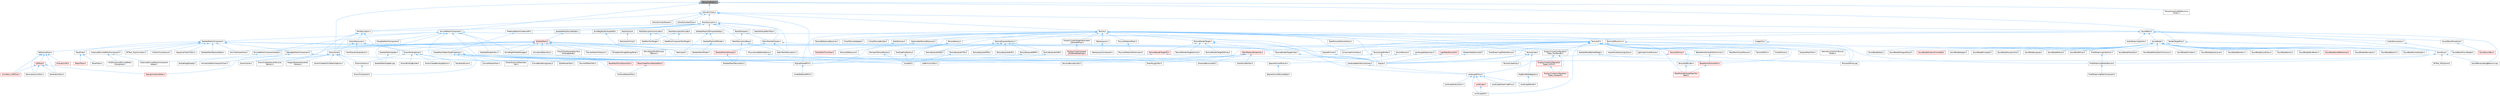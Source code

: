 digraph "RecursiveMutex.h"
{
 // INTERACTIVE_SVG=YES
 // LATEX_PDF_SIZE
  bgcolor="transparent";
  edge [fontname=Helvetica,fontsize=10,labelfontname=Helvetica,labelfontsize=10];
  node [fontname=Helvetica,fontsize=10,shape=box,height=0.2,width=0.4];
  Node1 [id="Node000001",label="RecursiveMutex.h",height=0.2,width=0.4,color="gray40", fillcolor="grey60", style="filled", fontcolor="black",tooltip=" "];
  Node1 -> Node2 [id="edge1_Node000001_Node000002",dir="back",color="steelblue1",style="solid",tooltip=" "];
  Node2 [id="Node000002",label="EditorBulkData.h",height=0.2,width=0.4,color="grey40", fillcolor="white", style="filled",URL="$d1/d85/EditorBulkData_8h.html",tooltip=" "];
  Node2 -> Node3 [id="edge2_Node000002_Node000003",dir="back",color="steelblue1",style="solid",tooltip=" "];
  Node3 [id="Node000003",label="EditorBulkDataReader.h",height=0.2,width=0.4,color="grey40", fillcolor="white", style="filled",URL="$d0/d95/EditorBulkDataReader_8h.html",tooltip=" "];
  Node2 -> Node4 [id="edge3_Node000002_Node000004",dir="back",color="steelblue1",style="solid",tooltip=" "];
  Node4 [id="Node000004",label="EditorBulkDataWriter.h",height=0.2,width=0.4,color="grey40", fillcolor="white", style="filled",URL="$de/ddd/EditorBulkDataWriter_8h.html",tooltip=" "];
  Node2 -> Node5 [id="edge4_Node000002_Node000005",dir="back",color="steelblue1",style="solid",tooltip=" "];
  Node5 [id="Node000005",label="HairDescription.h",height=0.2,width=0.4,color="grey40", fillcolor="white", style="filled",URL="$df/d27/HairDescription_8h.html",tooltip=" "];
  Node5 -> Node6 [id="edge5_Node000005_Node000006",dir="back",color="steelblue1",style="solid",tooltip=" "];
  Node6 [id="Node000006",label="GroomAsset.h",height=0.2,width=0.4,color="grey40", fillcolor="white", style="filled",URL="$d8/df1/GroomAsset_8h.html",tooltip=" "];
  Node6 -> Node7 [id="edge6_Node000006_Node000007",dir="back",color="steelblue1",style="solid",tooltip=" "];
  Node7 [id="Node000007",label="GroomCache.h",height=0.2,width=0.4,color="grey40", fillcolor="white", style="filled",URL="$d7/d6e/GroomCache_8h.html",tooltip=" "];
  Node6 -> Node8 [id="edge7_Node000006_Node000008",dir="back",color="steelblue1",style="solid",tooltip=" "];
  Node8 [id="Node000008",label="GroomComponent.h",height=0.2,width=0.4,color="grey40", fillcolor="white", style="filled",URL="$de/d2e/GroomComponent_8h.html",tooltip=" "];
  Node6 -> Node9 [id="edge8_Node000006_Node000009",dir="back",color="steelblue1",style="solid",tooltip=" "];
  Node9 [id="Node000009",label="GroomCreateFollicleMaskOptions.h",height=0.2,width=0.4,color="grey40", fillcolor="white", style="filled",URL="$d7/d8b/GroomCreateFollicleMaskOptions_8h.html",tooltip=" "];
  Node6 -> Node10 [id="edge9_Node000006_Node000010",dir="back",color="steelblue1",style="solid",tooltip=" "];
  Node10 [id="Node000010",label="GroomCreateStrandsTextures\lOptions.h",height=0.2,width=0.4,color="grey40", fillcolor="white", style="filled",URL="$da/dfc/GroomCreateStrandsTexturesOptions_8h.html",tooltip=" "];
  Node6 -> Node11 [id="edge10_Node000006_Node000011",dir="back",color="steelblue1",style="solid",tooltip=" "];
  Node11 [id="Node000011",label="GroomInstance.h",height=0.2,width=0.4,color="grey40", fillcolor="white", style="filled",URL="$dd/d47/GroomInstance_8h.html",tooltip=" "];
  Node11 -> Node8 [id="edge11_Node000011_Node000008",dir="back",color="steelblue1",style="solid",tooltip=" "];
  Node6 -> Node12 [id="edge12_Node000006_Node000012",dir="back",color="steelblue1",style="solid",tooltip=" "];
  Node12 [id="Node000012",label="NiagaraDataInterfaceHair\lStrands.h",height=0.2,width=0.4,color="grey40", fillcolor="white", style="filled",URL="$da/dd2/NiagaraDataInterfaceHairStrands_8h.html",tooltip=" "];
  Node5 -> Node13 [id="edge13_Node000005_Node000013",dir="back",color="steelblue1",style="solid",tooltip=" "];
  Node13 [id="Node000013",label="GroomBindingAsset.h",height=0.2,width=0.4,color="grey40", fillcolor="white", style="filled",URL="$de/d26/GroomBindingAsset_8h.html",tooltip=" "];
  Node13 -> Node14 [id="edge14_Node000013_Node000014",dir="back",color="steelblue1",style="solid",tooltip=" "];
  Node14 [id="Node000014",label="GroomBindingBuilder.h",height=0.2,width=0.4,color="grey40", fillcolor="white", style="filled",URL="$d2/d2f/GroomBindingBuilder_8h.html",tooltip=" "];
  Node13 -> Node8 [id="edge15_Node000013_Node000008",dir="back",color="steelblue1",style="solid",tooltip=" "];
  Node13 -> Node15 [id="edge16_Node000013_Node000015",dir="back",color="steelblue1",style="solid",tooltip=" "];
  Node15 [id="Node000015",label="GroomCreateBindingOptions.h",height=0.2,width=0.4,color="grey40", fillcolor="white", style="filled",URL="$d5/dba/GroomCreateBindingOptions_8h.html",tooltip=" "];
  Node13 -> Node11 [id="edge17_Node000013_Node000011",dir="back",color="steelblue1",style="solid",tooltip=" "];
  Node13 -> Node16 [id="edge18_Node000013_Node000016",dir="back",color="steelblue1",style="solid",tooltip=" "];
  Node16 [id="Node000016",label="HairStrandsCore.h",height=0.2,width=0.4,color="grey40", fillcolor="white", style="filled",URL="$d7/def/HairStrandsCore_8h.html",tooltip=" "];
  Node5 -> Node7 [id="edge19_Node000005_Node000007",dir="back",color="steelblue1",style="solid",tooltip=" "];
  Node5 -> Node17 [id="edge20_Node000005_Node000017",dir="back",color="steelblue1",style="solid",tooltip=" "];
  Node17 [id="Node000017",label="GroomResources.h",height=0.2,width=0.4,color="grey40", fillcolor="white", style="filled",URL="$d0/d70/GroomResources_8h.html",tooltip=" "];
  Node17 -> Node6 [id="edge21_Node000017_Node000006",dir="back",color="steelblue1",style="solid",tooltip=" "];
  Node17 -> Node13 [id="edge22_Node000017_Node000013",dir="back",color="steelblue1",style="solid",tooltip=" "];
  Node17 -> Node18 [id="edge23_Node000017_Node000018",dir="back",color="steelblue1",style="solid",tooltip=" "];
  Node18 [id="Node000018",label="HairStrandsInterpolation.h",height=0.2,width=0.4,color="grey40", fillcolor="white", style="filled",URL="$de/dab/HairStrandsInterpolation_8h.html",tooltip=" "];
  Node2 -> Node19 [id="edge24_Node000002_Node000019",dir="back",color="steelblue1",style="solid",tooltip=" "];
  Node19 [id="Node000019",label="MeshDescription.h",height=0.2,width=0.4,color="grey40", fillcolor="white", style="filled",URL="$d5/d91/MeshDescription_8h.html",tooltip=" "];
  Node19 -> Node5 [id="edge25_Node000019_Node000005",dir="back",color="steelblue1",style="solid",tooltip=" "];
  Node19 -> Node20 [id="edge26_Node000019_Node000020",dir="back",color="steelblue1",style="solid",tooltip=" "];
  Node20 [id="Node000020",label="MeshAttributePaintTool.h",height=0.2,width=0.4,color="grey40", fillcolor="white", style="filled",URL="$d3/d29/MeshAttributePaintTool_8h.html",tooltip=" "];
  Node19 -> Node21 [id="edge27_Node000019_Node000021",dir="back",color="steelblue1",style="solid",tooltip=" "];
  Node21 [id="Node000021",label="MeshAttributes.h",height=0.2,width=0.4,color="grey40", fillcolor="white", style="filled",URL="$d8/d64/MeshAttributes_8h.html",tooltip=" "];
  Node21 -> Node22 [id="edge28_Node000021_Node000022",dir="back",color="steelblue1",style="solid",tooltip=" "];
  Node22 [id="Node000022",label="MeshDescriptionBase.h",height=0.2,width=0.4,color="grey40", fillcolor="white", style="filled",URL="$d3/d3c/MeshDescriptionBase_8h.html",tooltip=" "];
  Node22 -> Node23 [id="edge29_Node000022_Node000023",dir="back",color="steelblue1",style="solid",tooltip=" "];
  Node23 [id="Node000023",label="SkeletalMeshDescription.h",height=0.2,width=0.4,color="grey40", fillcolor="white", style="filled",URL="$d3/d6a/SkeletalMeshDescription_8h.html",tooltip=" "];
  Node22 -> Node24 [id="edge30_Node000022_Node000024",dir="back",color="steelblue1",style="solid",tooltip=" "];
  Node24 [id="Node000024",label="StaticMeshDescription.h",height=0.2,width=0.4,color="grey40", fillcolor="white", style="filled",URL="$d5/d71/StaticMeshDescription_8h.html",tooltip=" "];
  Node21 -> Node25 [id="edge31_Node000021_Node000025",dir="back",color="steelblue1",style="solid",tooltip=" "];
  Node25 [id="Node000025",label="StaticMeshAttributes.h",height=0.2,width=0.4,color="grey40", fillcolor="white", style="filled",URL="$dd/db4/StaticMeshAttributes_8h.html",tooltip=" "];
  Node25 -> Node26 [id="edge32_Node000025_Node000026",dir="back",color="steelblue1",style="solid",tooltip=" "];
  Node26 [id="Node000026",label="LandscapeNaniteComponent.h",height=0.2,width=0.4,color="grey40", fillcolor="white", style="filled",URL="$d0/de5/LandscapeNaniteComponent_8h.html",tooltip=" "];
  Node26 -> Node27 [id="edge33_Node000026_Node000027",dir="back",color="steelblue1",style="solid",tooltip=" "];
  Node27 [id="Node000027",label="LandscapeProxy.h",height=0.2,width=0.4,color="grey40", fillcolor="white", style="filled",URL="$db/dae/LandscapeProxy_8h.html",tooltip=" "];
  Node27 -> Node28 [id="edge34_Node000027_Node000028",dir="back",color="steelblue1",style="solid",tooltip=" "];
  Node28 [id="Node000028",label="Landscape.h",height=0.2,width=0.4,color="red", fillcolor="#FFF0F0", style="filled",URL="$d5/dd6/Landscape_8h.html",tooltip=" "];
  Node28 -> Node29 [id="edge35_Node000028_Node000029",dir="back",color="steelblue1",style="solid",tooltip=" "];
  Node29 [id="Node000029",label="LandscapeEdit.h",height=0.2,width=0.4,color="grey40", fillcolor="white", style="filled",URL="$df/d61/LandscapeEdit_8h.html",tooltip=" "];
  Node27 -> Node29 [id="edge36_Node000027_Node000029",dir="back",color="steelblue1",style="solid",tooltip=" "];
  Node27 -> Node34 [id="edge37_Node000027_Node000034",dir="back",color="steelblue1",style="solid",tooltip=" "];
  Node34 [id="Node000034",label="LandscapeRender.h",height=0.2,width=0.4,color="grey40", fillcolor="white", style="filled",URL="$df/d67/LandscapeRender_8h.html",tooltip=" "];
  Node27 -> Node35 [id="edge38_Node000027_Node000035",dir="back",color="steelblue1",style="solid",tooltip=" "];
  Node35 [id="Node000035",label="LandscapeStreamingProxy.h",height=0.2,width=0.4,color="grey40", fillcolor="white", style="filled",URL="$de/d5a/LandscapeStreamingProxy_8h.html",tooltip=" "];
  Node27 -> Node36 [id="edge39_Node000027_Node000036",dir="back",color="steelblue1",style="solid",tooltip=" "];
  Node36 [id="Node000036",label="LandscapeSubsystem.h",height=0.2,width=0.4,color="grey40", fillcolor="white", style="filled",URL="$d7/ddd/LandscapeSubsystem_8h.html",tooltip=" "];
  Node25 -> Node37 [id="edge40_Node000025_Node000037",dir="back",color="steelblue1",style="solid",tooltip=" "];
  Node37 [id="Node000037",label="SkeletalMeshAttributes.h",height=0.2,width=0.4,color="red", fillcolor="#FFF0F0", style="filled",URL="$df/d3f/SkeletalMeshAttributes_8h.html",tooltip=" "];
  Node37 -> Node23 [id="edge41_Node000037_Node000023",dir="back",color="steelblue1",style="solid",tooltip=" "];
  Node25 -> Node24 [id="edge42_Node000025_Node000024",dir="back",color="steelblue1",style="solid",tooltip=" "];
  Node19 -> Node40 [id="edge43_Node000019_Node000040",dir="back",color="steelblue1",style="solid",tooltip=" "];
  Node40 [id="Node000040",label="MeshAutoUV.h",height=0.2,width=0.4,color="grey40", fillcolor="white", style="filled",URL="$d4/db4/MeshAutoUV_8h.html",tooltip=" "];
  Node40 -> Node41 [id="edge44_Node000040_Node000041",dir="back",color="steelblue1",style="solid",tooltip=" "];
  Node41 [id="Node000041",label="MeshAutoUVImpl.h",height=0.2,width=0.4,color="grey40", fillcolor="white", style="filled",URL="$d2/ddc/MeshAutoUVImpl_8h.html",tooltip=" "];
  Node19 -> Node22 [id="edge45_Node000019_Node000022",dir="back",color="steelblue1",style="solid",tooltip=" "];
  Node19 -> Node42 [id="edge46_Node000019_Node000042",dir="back",color="steelblue1",style="solid",tooltip=" "];
  Node42 [id="Node000042",label="MeshDescriptionCommitter.h",height=0.2,width=0.4,color="grey40", fillcolor="white", style="filled",URL="$d0/dae/MeshDescriptionCommitter_8h.html",tooltip=" "];
  Node42 -> Node43 [id="edge47_Node000042_Node000043",dir="back",color="steelblue1",style="solid",tooltip=" "];
  Node43 [id="Node000043",label="DataflowComponentToolTarget.h",height=0.2,width=0.4,color="grey40", fillcolor="white", style="filled",URL="$d4/de8/DataflowComponentToolTarget_8h.html",tooltip=" "];
  Node42 -> Node44 [id="edge48_Node000042_Node000044",dir="back",color="steelblue1",style="solid",tooltip=" "];
  Node44 [id="Node000044",label="DataflowToolTarget.h",height=0.2,width=0.4,color="grey40", fillcolor="white", style="filled",URL="$d3/dd6/DataflowToolTarget_8h.html",tooltip=" "];
  Node19 -> Node45 [id="edge49_Node000019_Node000045",dir="back",color="steelblue1",style="solid",tooltip=" "];
  Node45 [id="Node000045",label="MeshDescriptionProvider.h",height=0.2,width=0.4,color="grey40", fillcolor="white", style="filled",URL="$da/db2/MeshDescriptionProvider_8h.html",tooltip=" "];
  Node45 -> Node43 [id="edge50_Node000045_Node000043",dir="back",color="steelblue1",style="solid",tooltip=" "];
  Node45 -> Node44 [id="edge51_Node000045_Node000044",dir="back",color="steelblue1",style="solid",tooltip=" "];
  Node19 -> Node46 [id="edge52_Node000019_Node000046",dir="back",color="steelblue1",style="solid",tooltip=" "];
  Node46 [id="Node000046",label="ModelingObjectsCreationAPI.h",height=0.2,width=0.4,color="grey40", fillcolor="white", style="filled",URL="$df/d4c/ModelingObjectsCreationAPI_8h.html",tooltip=" "];
  Node46 -> Node47 [id="edge53_Node000046_Node000047",dir="back",color="steelblue1",style="solid",tooltip=" "];
  Node47 [id="Node000047",label="CreateMeshObjectTypeProperties.h",height=0.2,width=0.4,color="grey40", fillcolor="white", style="filled",URL="$d9/d04/CreateMeshObjectTypeProperties_8h.html",tooltip=" "];
  Node47 -> Node48 [id="edge54_Node000047_Node000048",dir="back",color="steelblue1",style="solid",tooltip=" "];
  Node48 [id="Node000048",label="AddPrimitiveTool.h",height=0.2,width=0.4,color="grey40", fillcolor="white", style="filled",URL="$d5/dbf/AddPrimitiveTool_8h.html",tooltip=" "];
  Node47 -> Node49 [id="edge55_Node000047_Node000049",dir="back",color="steelblue1",style="solid",tooltip=" "];
  Node49 [id="Node000049",label="BaseCreateFromSelectedTool.h",height=0.2,width=0.4,color="red", fillcolor="#FFF0F0", style="filled",URL="$de/dc7/BaseCreateFromSelectedTool_8h.html",tooltip=" "];
  Node49 -> Node55 [id="edge56_Node000049_Node000055",dir="back",color="steelblue1",style="solid",tooltip=" "];
  Node55 [id="Node000055",label="CombineMeshesTool.h",height=0.2,width=0.4,color="grey40", fillcolor="white", style="filled",URL="$dd/da3/CombineMeshesTool_8h.html",tooltip=" "];
  Node47 -> Node58 [id="edge57_Node000047_Node000058",dir="back",color="steelblue1",style="solid",tooltip=" "];
  Node58 [id="Node000058",label="BaseMeshFromSplinesTool.h",height=0.2,width=0.4,color="red", fillcolor="#FFF0F0", style="filled",URL="$da/d31/BaseMeshFromSplinesTool_8h.html",tooltip=" "];
  Node47 -> Node55 [id="edge58_Node000047_Node000055",dir="back",color="steelblue1",style="solid",tooltip=" "];
  Node47 -> Node61 [id="edge59_Node000047_Node000061",dir="back",color="steelblue1",style="solid",tooltip=" "];
  Node61 [id="Node000061",label="ConvertMeshesTool.h",height=0.2,width=0.4,color="grey40", fillcolor="white", style="filled",URL="$dc/d47/ConvertMeshesTool_8h.html",tooltip=" "];
  Node47 -> Node62 [id="edge60_Node000047_Node000062",dir="back",color="steelblue1",style="solid",tooltip=" "];
  Node62 [id="Node000062",label="DrawAndRevolveTool.h",height=0.2,width=0.4,color="grey40", fillcolor="white", style="filled",URL="$d8/d06/DrawAndRevolveTool_8h.html",tooltip=" "];
  Node47 -> Node63 [id="edge61_Node000047_Node000063",dir="back",color="steelblue1",style="solid",tooltip=" "];
  Node63 [id="Node000063",label="DrawPolyPathTool.h",height=0.2,width=0.4,color="grey40", fillcolor="white", style="filled",URL="$dc/d3e/DrawPolyPathTool_8h.html",tooltip=" "];
  Node47 -> Node64 [id="edge62_Node000047_Node000064",dir="back",color="steelblue1",style="solid",tooltip=" "];
  Node64 [id="Node000064",label="DrawPolygonTool.h",height=0.2,width=0.4,color="grey40", fillcolor="white", style="filled",URL="$d0/d15/DrawPolygonTool_8h.html",tooltip=" "];
  Node47 -> Node65 [id="edge63_Node000047_Node000065",dir="back",color="steelblue1",style="solid",tooltip=" "];
  Node65 [id="Node000065",label="ExtractCollisionGeometry\lTool.h",height=0.2,width=0.4,color="grey40", fillcolor="white", style="filled",URL="$d6/dbd/ExtractCollisionGeometryTool_8h.html",tooltip=" "];
  Node47 -> Node66 [id="edge64_Node000047_Node000066",dir="back",color="steelblue1",style="solid",tooltip=" "];
  Node66 [id="Node000066",label="RevolveBoundaryTool.h",height=0.2,width=0.4,color="grey40", fillcolor="white", style="filled",URL="$da/dce/RevolveBoundaryTool_8h.html",tooltip=" "];
  Node47 -> Node67 [id="edge65_Node000047_Node000067",dir="back",color="steelblue1",style="solid",tooltip=" "];
  Node67 [id="Node000067",label="SplitMeshesTool.h",height=0.2,width=0.4,color="grey40", fillcolor="white", style="filled",URL="$dc/d7f/SplitMeshesTool_8h.html",tooltip=" "];
  Node47 -> Node68 [id="edge66_Node000047_Node000068",dir="back",color="steelblue1",style="solid",tooltip=" "];
  Node68 [id="Node000068",label="VolumeToMeshTool.h",height=0.2,width=0.4,color="grey40", fillcolor="white", style="filled",URL="$de/d64/VolumeToMeshTool_8h.html",tooltip=" "];
  Node19 -> Node69 [id="edge67_Node000019_Node000069",dir="back",color="steelblue1",style="solid",tooltip=" "];
  Node69 [id="Node000069",label="SkeletalMeshLODImporterData.h",height=0.2,width=0.4,color="grey40", fillcolor="white", style="filled",URL="$de/dc6/SkeletalMeshLODImporterData_8h.html",tooltip=" "];
  Node69 -> Node70 [id="edge68_Node000069_Node000070",dir="back",color="steelblue1",style="solid",tooltip=" "];
  Node70 [id="Node000070",label="SkelImport.h",height=0.2,width=0.4,color="grey40", fillcolor="white", style="filled",URL="$d2/d8b/SkelImport_8h.html",tooltip=" "];
  Node69 -> Node71 [id="edge69_Node000069_Node000071",dir="back",color="steelblue1",style="solid",tooltip=" "];
  Node71 [id="Node000071",label="SkeletalMeshLODModel.h",height=0.2,width=0.4,color="grey40", fillcolor="white", style="filled",URL="$d2/d34/SkeletalMeshLODModel_8h.html",tooltip=" "];
  Node71 -> Node72 [id="edge70_Node000071_Node000072",dir="back",color="steelblue1",style="solid",tooltip=" "];
  Node72 [id="Node000072",label="SkeletalMeshModel.h",height=0.2,width=0.4,color="grey40", fillcolor="white", style="filled",URL="$d1/d2c/SkeletalMeshModel_8h.html",tooltip=" "];
  Node19 -> Node73 [id="edge71_Node000019_Node000073",dir="back",color="steelblue1",style="solid",tooltip=" "];
  Node73 [id="Node000073",label="SkeletalMeshSourceModel.h",height=0.2,width=0.4,color="grey40", fillcolor="white", style="filled",URL="$d0/dc6/SkeletalMeshSourceModel_8h.html",tooltip=" "];
  Node73 -> Node74 [id="edge72_Node000073_Node000074",dir="back",color="steelblue1",style="solid",tooltip=" "];
  Node74 [id="Node000074",label="SkeletalMesh.h",height=0.2,width=0.4,color="red", fillcolor="#FFF0F0", style="filled",URL="$d6/de7/SkeletalMesh_8h.html",tooltip=" "];
  Node74 -> Node75 [id="edge73_Node000074_Node000075",dir="back",color="steelblue1",style="solid",tooltip=" "];
  Node75 [id="Node000075",label="AnimationEditorUtils.h",height=0.2,width=0.4,color="grey40", fillcolor="white", style="filled",URL="$df/d23/AnimationEditorUtils_8h.html",tooltip=" "];
  Node74 -> Node76 [id="edge74_Node000074_Node000076",dir="back",color="steelblue1",style="solid",tooltip=" "];
  Node76 [id="Node000076",label="ChaosFleshGenerateSurface\lBindingsNode.h",height=0.2,width=0.4,color="grey40", fillcolor="white", style="filled",URL="$db/dca/ChaosFleshGenerateSurfaceBindingsNode_8h.html",tooltip=" "];
  Node74 -> Node77 [id="edge75_Node000074_Node000077",dir="back",color="steelblue1",style="solid",tooltip=" "];
  Node77 [id="Node000077",label="DebugSkelMeshComponent.h",height=0.2,width=0.4,color="grey40", fillcolor="white", style="filled",URL="$d5/d33/DebugSkelMeshComponent_8h.html",tooltip=" "];
  Node77 -> Node78 [id="edge76_Node000077_Node000078",dir="back",color="steelblue1",style="solid",tooltip=" "];
  Node78 [id="Node000078",label="AnimationEditorViewportClient.h",height=0.2,width=0.4,color="grey40", fillcolor="white", style="filled",URL="$d1/d45/AnimationEditorViewportClient_8h.html",tooltip=" "];
  Node77 -> Node79 [id="edge77_Node000077_Node000079",dir="back",color="steelblue1",style="solid",tooltip=" "];
  Node79 [id="Node000079",label="SocketDragDropOp.h",height=0.2,width=0.4,color="grey40", fillcolor="white", style="filled",URL="$d2/d53/SocketDragDropOp_8h.html",tooltip=" "];
  Node77 -> Node80 [id="edge78_Node000077_Node000080",dir="back",color="steelblue1",style="solid",tooltip=" "];
  Node80 [id="Node000080",label="UnrealEd.h",height=0.2,width=0.4,color="grey40", fillcolor="white", style="filled",URL="$d2/d5f/UnrealEd_8h.html",tooltip=" "];
  Node74 -> Node81 [id="edge79_Node000074_Node000081",dir="back",color="steelblue1",style="solid",tooltip=" "];
  Node81 [id="Node000081",label="EngineMinimal.h",height=0.2,width=0.4,color="grey40", fillcolor="white", style="filled",URL="$d0/d2c/EngineMinimal_8h.html",tooltip=" "];
  Node81 -> Node82 [id="edge80_Node000081_Node000082",dir="back",color="steelblue1",style="solid",tooltip=" "];
  Node82 [id="Node000082",label="Engine.h",height=0.2,width=0.4,color="grey40", fillcolor="white", style="filled",URL="$d1/d34/Public_2Engine_8h.html",tooltip=" "];
  Node74 -> Node83 [id="edge81_Node000074_Node000083",dir="back",color="steelblue1",style="solid",tooltip=" "];
  Node83 [id="Node000083",label="EngineSharedPCH.h",height=0.2,width=0.4,color="grey40", fillcolor="white", style="filled",URL="$dc/dbb/EngineSharedPCH_8h.html",tooltip=" "];
  Node83 -> Node84 [id="edge82_Node000083_Node000084",dir="back",color="steelblue1",style="solid",tooltip=" "];
  Node84 [id="Node000084",label="UnrealEdSharedPCH.h",height=0.2,width=0.4,color="grey40", fillcolor="white", style="filled",URL="$d1/de6/UnrealEdSharedPCH_8h.html",tooltip=" "];
  Node74 -> Node6 [id="edge83_Node000074_Node000006",dir="back",color="steelblue1",style="solid",tooltip=" "];
  Node74 -> Node13 [id="edge84_Node000074_Node000013",dir="back",color="steelblue1",style="solid",tooltip=" "];
  Node74 -> Node85 [id="edge85_Node000074_Node000085",dir="back",color="steelblue1",style="solid",tooltip=" "];
  Node85 [id="Node000085",label="PreviewMeshCollection.h",height=0.2,width=0.4,color="grey40", fillcolor="white", style="filled",URL="$dc/d45/PreviewMeshCollection_8h.html",tooltip=" "];
  Node74 -> Node86 [id="edge86_Node000074_Node000086",dir="back",color="steelblue1",style="solid",tooltip=" "];
  Node86 [id="Node000086",label="RigLogicInstanceData.h",height=0.2,width=0.4,color="red", fillcolor="#FFF0F0", style="filled",URL="$d5/d38/RigLogicInstanceData_8h.html",tooltip=" "];
  Node74 -> Node90 [id="edge87_Node000074_Node000090",dir="back",color="steelblue1",style="solid",tooltip=" "];
  Node90 [id="Node000090",label="SAnimAttributeView.h",height=0.2,width=0.4,color="grey40", fillcolor="white", style="filled",URL="$df/d42/SAnimAttributeView_8h.html",tooltip=" "];
  Node74 -> Node91 [id="edge88_Node000074_Node000091",dir="back",color="steelblue1",style="solid",tooltip=" "];
  Node91 [id="Node000091",label="SCreateClothingSettingsPanel.h",height=0.2,width=0.4,color="grey40", fillcolor="white", style="filled",URL="$d1/d49/SCreateClothingSettingsPanel_8h.html",tooltip=" "];
  Node74 -> Node92 [id="edge89_Node000074_Node000092",dir="back",color="steelblue1",style="solid",tooltip=" "];
  Node92 [id="Node000092",label="SSkinWeightProfileImport\lOptions.h",height=0.2,width=0.4,color="grey40", fillcolor="white", style="filled",URL="$d9/d21/SSkinWeightProfileImportOptions_8h.html",tooltip=" "];
  Node74 -> Node70 [id="edge90_Node000074_Node000070",dir="back",color="steelblue1",style="solid",tooltip=" "];
  Node74 -> Node93 [id="edge91_Node000074_Node000093",dir="back",color="steelblue1",style="solid",tooltip=" "];
  Node93 [id="Node000093",label="SkeletalMeshBackedTarget.h",height=0.2,width=0.4,color="grey40", fillcolor="white", style="filled",URL="$d7/da8/SkeletalMeshBackedTarget_8h.html",tooltip=" "];
  Node93 -> Node94 [id="edge92_Node000093_Node000094",dir="back",color="steelblue1",style="solid",tooltip=" "];
  Node94 [id="Node000094",label="BakeMeshAttributeTool.h",height=0.2,width=0.4,color="red", fillcolor="#FFF0F0", style="filled",URL="$d0/d82/BakeMeshAttributeTool_8h.html",tooltip=" "];
  Node94 -> Node95 [id="edge93_Node000094_Node000095",dir="back",color="steelblue1",style="solid",tooltip=" "];
  Node95 [id="Node000095",label="BakeMeshAttributeMapsTool\lBase.h",height=0.2,width=0.4,color="red", fillcolor="#FFF0F0", style="filled",URL="$dc/d68/BakeMeshAttributeMapsToolBase_8h.html",tooltip=" "];
  Node74 -> Node99 [id="edge94_Node000074_Node000099",dir="back",color="steelblue1",style="solid",tooltip=" "];
  Node99 [id="Node000099",label="SkeletalMeshUpdate.h",height=0.2,width=0.4,color="grey40", fillcolor="white", style="filled",URL="$df/d79/SkeletalMeshUpdate_8h.html",tooltip=" "];
  Node99 -> Node100 [id="edge95_Node000099_Node000100",dir="back",color="steelblue1",style="solid",tooltip=" "];
  Node100 [id="Node000100",label="SkeletalMeshUpdate.cpp",height=0.2,width=0.4,color="grey40", fillcolor="white", style="filled",URL="$db/d45/SkeletalMeshUpdate_8cpp.html",tooltip=" "];
  Node74 -> Node101 [id="edge96_Node000074_Node000101",dir="back",color="steelblue1",style="solid",tooltip=" "];
  Node101 [id="Node000101",label="SkeletalRenderPublic.h",height=0.2,width=0.4,color="grey40", fillcolor="white", style="filled",URL="$d5/d40/SkeletalRenderPublic_8h.html",tooltip=" "];
  Node74 -> Node102 [id="edge97_Node000074_Node000102",dir="back",color="steelblue1",style="solid",tooltip=" "];
  Node102 [id="Node000102",label="SkinWeightProfileManager.h",height=0.2,width=0.4,color="grey40", fillcolor="white", style="filled",URL="$d4/d83/SkinWeightProfileManager_8h.html",tooltip=" "];
  Node74 -> Node104 [id="edge98_Node000074_Node000104",dir="back",color="steelblue1",style="solid",tooltip=" "];
  Node104 [id="Node000104",label="SkinnedMeshComponentHelper.h",height=0.2,width=0.4,color="grey40", fillcolor="white", style="filled",URL="$db/d81/SkinnedMeshComponentHelper_8h.html",tooltip=" "];
  Node104 -> Node105 [id="edge99_Node000104_Node000105",dir="back",color="steelblue1",style="solid",tooltip=" "];
  Node105 [id="Node000105",label="InstancedSkinnedMeshComponent\lHelper.h",height=0.2,width=0.4,color="grey40", fillcolor="white", style="filled",URL="$d1/d86/InstancedSkinnedMeshComponentHelper_8h.html",tooltip=" "];
  Node19 -> Node106 [id="edge100_Node000019_Node000106",dir="back",color="steelblue1",style="solid",tooltip=" "];
  Node106 [id="Node000106",label="SkinWeightsAttributesRef.h",height=0.2,width=0.4,color="grey40", fillcolor="white", style="filled",URL="$d8/dc2/SkinWeightsAttributesRef_8h.html",tooltip=" "];
  Node106 -> Node37 [id="edge101_Node000106_Node000037",dir="back",color="steelblue1",style="solid",tooltip=" "];
  Node19 -> Node25 [id="edge102_Node000019_Node000025",dir="back",color="steelblue1",style="solid",tooltip=" "];
  Node19 -> Node24 [id="edge103_Node000019_Node000024",dir="back",color="steelblue1",style="solid",tooltip=" "];
  Node2 -> Node107 [id="edge104_Node000002_Node000107",dir="back",color="steelblue1",style="solid",tooltip=" "];
  Node107 [id="Node000107",label="SoundWave.h",height=0.2,width=0.4,color="grey40", fillcolor="white", style="filled",URL="$d3/d6d/SoundWave_8h.html",tooltip=" "];
  Node107 -> Node108 [id="edge105_Node000107_Node000108",dir="back",color="steelblue1",style="solid",tooltip=" "];
  Node108 [id="Node000108",label="AudioDecompress.h",height=0.2,width=0.4,color="grey40", fillcolor="white", style="filled",URL="$d9/dfd/AudioDecompress_8h.html",tooltip=" "];
  Node108 -> Node109 [id="edge106_Node000108_Node000109",dir="back",color="steelblue1",style="solid",tooltip=" "];
  Node109 [id="Node000109",label="SoundWaveProxyReader.h",height=0.2,width=0.4,color="grey40", fillcolor="white", style="filled",URL="$d1/d23/SoundWaveProxyReader_8h.html",tooltip=" "];
  Node107 -> Node110 [id="edge107_Node000107_Node000110",dir="back",color="steelblue1",style="solid",tooltip=" "];
  Node110 [id="Node000110",label="AudioStreamingCache.h",height=0.2,width=0.4,color="grey40", fillcolor="white", style="filled",URL="$d2/dc1/AudioStreamingCache_8h.html",tooltip=" "];
  Node107 -> Node81 [id="edge108_Node000107_Node000081",dir="back",color="steelblue1",style="solid",tooltip=" "];
  Node107 -> Node83 [id="edge109_Node000107_Node000083",dir="back",color="steelblue1",style="solid",tooltip=" "];
  Node107 -> Node111 [id="edge110_Node000107_Node000111",dir="back",color="steelblue1",style="solid",tooltip=" "];
  Node111 [id="Node000111",label="SoundCue.h",height=0.2,width=0.4,color="grey40", fillcolor="white", style="filled",URL="$d8/d0b/SoundCue_8h.html",tooltip=" "];
  Node111 -> Node112 [id="edge111_Node000111_Node000112",dir="back",color="steelblue1",style="solid",tooltip=" "];
  Node112 [id="Node000112",label="BTTask_PlaySound.h",height=0.2,width=0.4,color="grey40", fillcolor="white", style="filled",URL="$d8/d54/BTTask__PlaySound_8h.html",tooltip=" "];
  Node111 -> Node82 [id="edge112_Node000111_Node000082",dir="back",color="steelblue1",style="solid",tooltip=" "];
  Node111 -> Node113 [id="edge113_Node000111_Node000113",dir="back",color="steelblue1",style="solid",tooltip=" "];
  Node113 [id="Node000113",label="SoundWaveLoadingBehavior.cpp",height=0.2,width=0.4,color="grey40", fillcolor="white", style="filled",URL="$d7/d95/SoundWaveLoadingBehavior_8cpp.html",tooltip=" "];
  Node107 -> Node114 [id="edge114_Node000107_Node000114",dir="back",color="steelblue1",style="solid",tooltip=" "];
  Node114 [id="Node000114",label="SoundNode.h",height=0.2,width=0.4,color="grey40", fillcolor="white", style="filled",URL="$da/d8b/SoundNode_8h.html",tooltip=" "];
  Node114 -> Node111 [id="edge115_Node000114_Node000111",dir="back",color="steelblue1",style="solid",tooltip=" "];
  Node114 -> Node115 [id="edge116_Node000114_Node000115",dir="back",color="steelblue1",style="solid",tooltip=" "];
  Node115 [id="Node000115",label="SoundNodeAssetReferencer.h",height=0.2,width=0.4,color="red", fillcolor="#FFF0F0", style="filled",URL="$d8/d71/SoundNodeAssetReferencer_8h.html",tooltip=" "];
  Node114 -> Node117 [id="edge117_Node000114_Node000117",dir="back",color="steelblue1",style="solid",tooltip=" "];
  Node117 [id="Node000117",label="SoundNodeAttenuation.h",height=0.2,width=0.4,color="grey40", fillcolor="white", style="filled",URL="$d0/d9d/SoundNodeAttenuation_8h.html",tooltip=" "];
  Node114 -> Node118 [id="edge118_Node000114_Node000118",dir="back",color="steelblue1",style="solid",tooltip=" "];
  Node118 [id="Node000118",label="SoundNodeBranch.h",height=0.2,width=0.4,color="grey40", fillcolor="white", style="filled",URL="$da/d79/SoundNodeBranch_8h.html",tooltip=" "];
  Node114 -> Node119 [id="edge119_Node000114_Node000119",dir="back",color="steelblue1",style="solid",tooltip=" "];
  Node119 [id="Node000119",label="SoundNodeConcatenator.h",height=0.2,width=0.4,color="grey40", fillcolor="white", style="filled",URL="$da/d65/SoundNodeConcatenator_8h.html",tooltip=" "];
  Node114 -> Node120 [id="edge120_Node000114_Node000120",dir="back",color="steelblue1",style="solid",tooltip=" "];
  Node120 [id="Node000120",label="SoundNodeDelay.h",height=0.2,width=0.4,color="grey40", fillcolor="white", style="filled",URL="$d2/d23/SoundNodeDelay_8h.html",tooltip=" "];
  Node114 -> Node121 [id="edge121_Node000114_Node000121",dir="back",color="steelblue1",style="solid",tooltip=" "];
  Node121 [id="Node000121",label="SoundNodeDialoguePlayer.h",height=0.2,width=0.4,color="grey40", fillcolor="white", style="filled",URL="$d5/dd3/SoundNodeDialoguePlayer_8h.html",tooltip=" "];
  Node114 -> Node122 [id="edge122_Node000114_Node000122",dir="back",color="steelblue1",style="solid",tooltip=" "];
  Node122 [id="Node000122",label="SoundNodeDistanceCrossFade.h",height=0.2,width=0.4,color="red", fillcolor="#FFF0F0", style="filled",URL="$df/da7/SoundNodeDistanceCrossFade_8h.html",tooltip=" "];
  Node114 -> Node124 [id="edge123_Node000114_Node000124",dir="back",color="steelblue1",style="solid",tooltip=" "];
  Node124 [id="Node000124",label="SoundNodeDoppler.h",height=0.2,width=0.4,color="grey40", fillcolor="white", style="filled",URL="$d1/d51/SoundNodeDoppler_8h.html",tooltip=" "];
  Node114 -> Node125 [id="edge124_Node000114_Node000125",dir="back",color="steelblue1",style="solid",tooltip=" "];
  Node125 [id="Node000125",label="SoundNodeEnveloper.h",height=0.2,width=0.4,color="grey40", fillcolor="white", style="filled",URL="$d8/db7/SoundNodeEnveloper_8h.html",tooltip=" "];
  Node114 -> Node126 [id="edge125_Node000114_Node000126",dir="back",color="steelblue1",style="solid",tooltip=" "];
  Node126 [id="Node000126",label="SoundNodeGroupControl.h",height=0.2,width=0.4,color="grey40", fillcolor="white", style="filled",URL="$d6/db7/SoundNodeGroupControl_8h.html",tooltip=" "];
  Node114 -> Node127 [id="edge126_Node000114_Node000127",dir="back",color="steelblue1",style="solid",tooltip=" "];
  Node127 [id="Node000127",label="SoundNodeLooping.h",height=0.2,width=0.4,color="grey40", fillcolor="white", style="filled",URL="$d5/dcc/SoundNodeLooping_8h.html",tooltip=" "];
  Node114 -> Node128 [id="edge127_Node000114_Node000128",dir="back",color="steelblue1",style="solid",tooltip=" "];
  Node128 [id="Node000128",label="SoundNodeMature.h",height=0.2,width=0.4,color="grey40", fillcolor="white", style="filled",URL="$d0/d81/SoundNodeMature_8h.html",tooltip=" "];
  Node114 -> Node129 [id="edge128_Node000114_Node000129",dir="back",color="steelblue1",style="solid",tooltip=" "];
  Node129 [id="Node000129",label="SoundNodeMixer.h",height=0.2,width=0.4,color="grey40", fillcolor="white", style="filled",URL="$d5/d94/SoundNodeMixer_8h.html",tooltip=" "];
  Node114 -> Node130 [id="edge129_Node000114_Node000130",dir="back",color="steelblue1",style="solid",tooltip=" "];
  Node130 [id="Node000130",label="SoundNodeModulator.h",height=0.2,width=0.4,color="grey40", fillcolor="white", style="filled",URL="$d6/dab/SoundNodeModulator_8h.html",tooltip=" "];
  Node114 -> Node131 [id="edge130_Node000114_Node000131",dir="back",color="steelblue1",style="solid",tooltip=" "];
  Node131 [id="Node000131",label="SoundNodeModulatorContinuous.h",height=0.2,width=0.4,color="grey40", fillcolor="white", style="filled",URL="$d4/ddb/SoundNodeModulatorContinuous_8h.html",tooltip=" "];
  Node114 -> Node132 [id="edge131_Node000114_Node000132",dir="back",color="steelblue1",style="solid",tooltip=" "];
  Node132 [id="Node000132",label="SoundNodeOscillator.h",height=0.2,width=0.4,color="grey40", fillcolor="white", style="filled",URL="$d4/d80/SoundNodeOscillator_8h.html",tooltip=" "];
  Node114 -> Node133 [id="edge132_Node000114_Node000133",dir="back",color="steelblue1",style="solid",tooltip=" "];
  Node133 [id="Node000133",label="SoundNodeQualityLevel.h",height=0.2,width=0.4,color="grey40", fillcolor="white", style="filled",URL="$db/d51/SoundNodeQualityLevel_8h.html",tooltip=" "];
  Node114 -> Node134 [id="edge133_Node000114_Node000134",dir="back",color="steelblue1",style="solid",tooltip=" "];
  Node134 [id="Node000134",label="SoundNodeRandom.h",height=0.2,width=0.4,color="grey40", fillcolor="white", style="filled",URL="$da/d39/SoundNodeRandom_8h.html",tooltip=" "];
  Node114 -> Node135 [id="edge134_Node000114_Node000135",dir="back",color="steelblue1",style="solid",tooltip=" "];
  Node135 [id="Node000135",label="SoundNodeSoundClass.h",height=0.2,width=0.4,color="grey40", fillcolor="white", style="filled",URL="$d8/dd0/SoundNodeSoundClass_8h.html",tooltip=" "];
  Node114 -> Node136 [id="edge135_Node000114_Node000136",dir="back",color="steelblue1",style="solid",tooltip=" "];
  Node136 [id="Node000136",label="SoundNodeSwitch.h",height=0.2,width=0.4,color="grey40", fillcolor="white", style="filled",URL="$d2/de4/SoundNodeSwitch_8h.html",tooltip=" "];
  Node114 -> Node137 [id="edge136_Node000114_Node000137",dir="back",color="steelblue1",style="solid",tooltip=" "];
  Node137 [id="Node000137",label="SoundNodeWaveParam.h",height=0.2,width=0.4,color="grey40", fillcolor="white", style="filled",URL="$d4/d82/SoundNodeWaveParam_8h.html",tooltip=" "];
  Node107 -> Node113 [id="edge137_Node000107_Node000113",dir="back",color="steelblue1",style="solid",tooltip=" "];
  Node107 -> Node138 [id="edge138_Node000107_Node000138",dir="back",color="steelblue1",style="solid",tooltip=" "];
  Node138 [id="Node000138",label="SoundWaveProcedural.h",height=0.2,width=0.4,color="grey40", fillcolor="white", style="filled",URL="$d8/d4f/SoundWaveProcedural_8h.html",tooltip=" "];
  Node138 -> Node139 [id="edge139_Node000138_Node000139",dir="back",color="steelblue1",style="solid",tooltip=" "];
  Node139 [id="Node000139",label="SoundSourceBus.h",height=0.2,width=0.4,color="red", fillcolor="#FFF0F0", style="filled",URL="$d3/d51/SoundSourceBus_8h.html",tooltip=" "];
  Node2 -> Node145 [id="edge140_Node000002_Node000145",dir="back",color="steelblue1",style="solid",tooltip=" "];
  Node145 [id="Node000145",label="SparseVolumeTexture.h",height=0.2,width=0.4,color="grey40", fillcolor="white", style="filled",URL="$d4/df8/SparseVolumeTexture_8h.html",tooltip=" "];
  Node145 -> Node146 [id="edge141_Node000145_Node000146",dir="back",color="steelblue1",style="solid",tooltip=" "];
  Node146 [id="Node000146",label="SparseVolumeTextureData.h",height=0.2,width=0.4,color="grey40", fillcolor="white", style="filled",URL="$db/dcc/SparseVolumeTextureData_8h.html",tooltip=" "];
  Node2 -> Node147 [id="edge142_Node000002_Node000147",dir="back",color="steelblue1",style="solid",tooltip=" "];
  Node147 [id="Node000147",label="Texture.h",height=0.2,width=0.4,color="grey40", fillcolor="white", style="filled",URL="$d9/dbf/Texture_8h.html",tooltip=" "];
  Node147 -> Node148 [id="edge143_Node000147_Node000148",dir="back",color="steelblue1",style="solid",tooltip=" "];
  Node148 [id="Node000148",label="CurveLinearColorAtlas.h",height=0.2,width=0.4,color="grey40", fillcolor="white", style="filled",URL="$dd/d63/CurveLinearColorAtlas_8h.html",tooltip=" "];
  Node147 -> Node149 [id="edge144_Node000147_Node000149",dir="back",color="steelblue1",style="solid",tooltip=" "];
  Node149 [id="Node000149",label="DisplayClusterConfiguration\lTypes_PostRender.h",height=0.2,width=0.4,color="grey40", fillcolor="white", style="filled",URL="$d1/d0d/DisplayClusterConfigurationTypes__PostRender_8h.html",tooltip=" "];
  Node149 -> Node150 [id="edge145_Node000149_Node000150",dir="back",color="steelblue1",style="solid",tooltip=" "];
  Node150 [id="Node000150",label="DisplayClusterConfiguration\lTypes_ICVFX.h",height=0.2,width=0.4,color="red", fillcolor="#FFF0F0", style="filled",URL="$d3/dc4/DisplayClusterConfigurationTypes__ICVFX_8h.html",tooltip=" "];
  Node150 -> Node161 [id="edge146_Node000150_Node000161",dir="back",color="steelblue1",style="solid",tooltip=" "];
  Node161 [id="Node000161",label="DisplayClusterConfiguration\lTypes_Viewport.h",height=0.2,width=0.4,color="red", fillcolor="#FFF0F0", style="filled",URL="$d1/d6b/DisplayClusterConfigurationTypes__Viewport_8h.html",tooltip=" "];
  Node149 -> Node161 [id="edge147_Node000149_Node000161",dir="back",color="steelblue1",style="solid",tooltip=" "];
  Node147 -> Node163 [id="edge148_Node000147_Node000163",dir="back",color="steelblue1",style="solid",tooltip=" "];
  Node163 [id="Node000163",label="DisplayClusterShaderParameters\l_GenerateMips.h",height=0.2,width=0.4,color="grey40", fillcolor="white", style="filled",URL="$dc/dec/DisplayClusterShaderParameters__GenerateMips_8h.html",tooltip=" "];
  Node163 -> Node164 [id="edge149_Node000163_Node000164",dir="back",color="steelblue1",style="solid",tooltip=" "];
  Node164 [id="Node000164",label="DisplayClusterViewport\l_PostRenderSettings.h",height=0.2,width=0.4,color="red", fillcolor="#FFF0F0", style="filled",URL="$df/dfc/DisplayClusterViewport__PostRenderSettings_8h.html",tooltip=" "];
  Node147 -> Node82 [id="edge150_Node000147_Node000082",dir="back",color="steelblue1",style="solid",tooltip=" "];
  Node147 -> Node83 [id="edge151_Node000147_Node000083",dir="back",color="steelblue1",style="solid",tooltip=" "];
  Node147 -> Node170 [id="edge152_Node000147_Node000170",dir="back",color="steelblue1",style="solid",tooltip=" "];
  Node170 [id="Node000170",label="IStereoLayers.h",height=0.2,width=0.4,color="grey40", fillcolor="white", style="filled",URL="$dd/d40/IStereoLayers_8h.html",tooltip=" "];
  Node170 -> Node171 [id="edge153_Node000170_Node000171",dir="back",color="steelblue1",style="solid",tooltip=" "];
  Node171 [id="Node000171",label="StereoLayerComponent.h",height=0.2,width=0.4,color="grey40", fillcolor="white", style="filled",URL="$db/d10/StereoLayerComponent_8h.html",tooltip=" "];
  Node147 -> Node172 [id="edge154_Node000147_Node000172",dir="back",color="steelblue1",style="solid",tooltip=" "];
  Node172 [id="Node000172",label="ImageUtils.h",height=0.2,width=0.4,color="grey40", fillcolor="white", style="filled",URL="$d7/dc9/ImageUtils_8h.html",tooltip=" "];
  Node172 -> Node173 [id="edge155_Node000172_Node000173",dir="back",color="steelblue1",style="solid",tooltip=" "];
  Node173 [id="Node000173",label="Texture2DArray.cpp",height=0.2,width=0.4,color="grey40", fillcolor="white", style="filled",URL="$d7/d13/Texture2DArray_8cpp.html",tooltip=" "];
  Node147 -> Node27 [id="edge156_Node000147_Node000027",dir="back",color="steelblue1",style="solid",tooltip=" "];
  Node147 -> Node174 [id="edge157_Node000147_Node000174",dir="back",color="steelblue1",style="solid",tooltip=" "];
  Node174 [id="Node000174",label="PhysicalMaterialMask.h",height=0.2,width=0.4,color="grey40", fillcolor="white", style="filled",URL="$da/df8/PhysicalMaterialMask_8h.html",tooltip=" "];
  Node174 -> Node175 [id="edge158_Node000174_Node000175",dir="back",color="steelblue1",style="solid",tooltip=" "];
  Node175 [id="Node000175",label="PhysicalMaterialMaskImport.h",height=0.2,width=0.4,color="grey40", fillcolor="white", style="filled",URL="$d8/de7/PhysicalMaterialMaskImport_8h.html",tooltip=" "];
  Node147 -> Node176 [id="edge159_Node000147_Node000176",dir="back",color="steelblue1",style="solid",tooltip=" "];
  Node176 [id="Node000176",label="SlateTextureAtlasInterface.h",height=0.2,width=0.4,color="grey40", fillcolor="white", style="filled",URL="$d0/d3a/SlateTextureAtlasInterface_8h.html",tooltip=" "];
  Node147 -> Node177 [id="edge160_Node000147_Node000177",dir="back",color="steelblue1",style="solid",tooltip=" "];
  Node177 [id="Node000177",label="SlateTextures.h",height=0.2,width=0.4,color="grey40", fillcolor="white", style="filled",URL="$df/d06/SlateTextures_8h.html",tooltip=" "];
  Node177 -> Node178 [id="edge161_Node000177_Node000178",dir="back",color="steelblue1",style="solid",tooltip=" "];
  Node178 [id="Node000178",label="TrackEditorThumbnail.h",height=0.2,width=0.4,color="red", fillcolor="#FFF0F0", style="filled",URL="$d6/d44/TrackEditorThumbnail_8h.html",tooltip=" "];
  Node147 -> Node181 [id="edge162_Node000147_Node000181",dir="back",color="steelblue1",style="solid",tooltip=" "];
  Node181 [id="Node000181",label="StreamableTextureResource.h",height=0.2,width=0.4,color="grey40", fillcolor="white", style="filled",URL="$dd/d72/StreamableTextureResource_8h.html",tooltip=" "];
  Node181 -> Node182 [id="edge163_Node000181_Node000182",dir="back",color="steelblue1",style="solid",tooltip=" "];
  Node182 [id="Node000182",label="Texture2DResource.h",height=0.2,width=0.4,color="grey40", fillcolor="white", style="filled",URL="$d1/df7/Texture2DResource_8h.html",tooltip=" "];
  Node147 -> Node183 [id="edge164_Node000147_Node000183",dir="back",color="steelblue1",style="solid",tooltip=" "];
  Node183 [id="Node000183",label="Texture2D.h",height=0.2,width=0.4,color="grey40", fillcolor="white", style="filled",URL="$d5/d6f/Texture2D_8h.html",tooltip=" "];
  Node183 -> Node95 [id="edge165_Node000183_Node000095",dir="back",color="steelblue1",style="solid",tooltip=" "];
  Node183 -> Node94 [id="edge166_Node000183_Node000094",dir="back",color="steelblue1",style="solid",tooltip=" "];
  Node183 -> Node184 [id="edge167_Node000183_Node000184",dir="back",color="steelblue1",style="solid",tooltip=" "];
  Node184 [id="Node000184",label="BakeMeshAttributeToolCommon.h",height=0.2,width=0.4,color="grey40", fillcolor="white", style="filled",URL="$d8/d75/BakeMeshAttributeToolCommon_8h.html",tooltip=" "];
  Node184 -> Node94 [id="edge168_Node000184_Node000094",dir="back",color="steelblue1",style="solid",tooltip=" "];
  Node183 -> Node148 [id="edge169_Node000183_Node000148",dir="back",color="steelblue1",style="solid",tooltip=" "];
  Node183 -> Node185 [id="edge170_Node000183_Node000185",dir="back",color="steelblue1",style="solid",tooltip=" "];
  Node185 [id="Node000185",label="DisplaceMeshTool.h",height=0.2,width=0.4,color="grey40", fillcolor="white", style="filled",URL="$da/d28/DisplaceMeshTool_8h.html",tooltip=" "];
  Node183 -> Node149 [id="edge171_Node000183_Node000149",dir="back",color="steelblue1",style="solid",tooltip=" "];
  Node183 -> Node81 [id="edge172_Node000183_Node000081",dir="back",color="steelblue1",style="solid",tooltip=" "];
  Node183 -> Node83 [id="edge173_Node000183_Node000083",dir="back",color="steelblue1",style="solid",tooltip=" "];
  Node183 -> Node186 [id="edge174_Node000183_Node000186",dir="back",color="steelblue1",style="solid",tooltip=" "];
  Node186 [id="Node000186",label="GeometryCollectionTexture\lNodes.h",height=0.2,width=0.4,color="grey40", fillcolor="white", style="filled",URL="$d5/d81/GeometryCollectionTextureNodes_8h.html",tooltip=" "];
  Node183 -> Node187 [id="edge175_Node000183_Node000187",dir="back",color="steelblue1",style="solid",tooltip=" "];
  Node187 [id="Node000187",label="ImportanceSamplingLibrary.h",height=0.2,width=0.4,color="grey40", fillcolor="white", style="filled",URL="$d4/dd0/ImportanceSamplingLibrary_8h.html",tooltip=" "];
  Node183 -> Node188 [id="edge176_Node000183_Node000188",dir="back",color="steelblue1",style="solid",tooltip=" "];
  Node188 [id="Node000188",label="LandscapeDataAccess.h",height=0.2,width=0.4,color="grey40", fillcolor="white", style="filled",URL="$d0/d23/LandscapeDataAccess_8h.html",tooltip=" "];
  Node188 -> Node26 [id="edge177_Node000188_Node000026",dir="back",color="steelblue1",style="solid",tooltip=" "];
  Node183 -> Node29 [id="edge178_Node000183_Node000029",dir="back",color="steelblue1",style="solid",tooltip=" "];
  Node183 -> Node189 [id="edge179_Node000183_Node000189",dir="back",color="steelblue1",style="solid",tooltip=" "];
  Node189 [id="Node000189",label="LightMapTexture2D.h",height=0.2,width=0.4,color="red", fillcolor="#FFF0F0", style="filled",URL="$d4/ddb/LightMapTexture2D_8h.html",tooltip=" "];
  Node189 -> Node82 [id="edge180_Node000189_Node000082",dir="back",color="steelblue1",style="solid",tooltip=" "];
  Node183 -> Node196 [id="edge181_Node000183_Node000196",dir="back",color="steelblue1",style="solid",tooltip=" "];
  Node196 [id="Node000196",label="LightmapVirtualTexture.h",height=0.2,width=0.4,color="grey40", fillcolor="white", style="filled",URL="$dc/d33/LightmapVirtualTexture_8h.html",tooltip=" "];
  Node183 -> Node197 [id="edge182_Node000183_Node000197",dir="back",color="steelblue1",style="solid",tooltip=" "];
  Node197 [id="Node000197",label="MeshMaterialProperties.h",height=0.2,width=0.4,color="red", fillcolor="#FFF0F0", style="filled",URL="$d3/dde/MeshMaterialProperties_8h.html",tooltip=" "];
  Node197 -> Node48 [id="edge183_Node000197_Node000048",dir="back",color="steelblue1",style="solid",tooltip=" "];
  Node197 -> Node62 [id="edge184_Node000197_Node000062",dir="back",color="steelblue1",style="solid",tooltip=" "];
  Node197 -> Node63 [id="edge185_Node000197_Node000063",dir="back",color="steelblue1",style="solid",tooltip=" "];
  Node197 -> Node64 [id="edge186_Node000197_Node000064",dir="back",color="steelblue1",style="solid",tooltip=" "];
  Node197 -> Node66 [id="edge187_Node000197_Node000066",dir="back",color="steelblue1",style="solid",tooltip=" "];
  Node183 -> Node211 [id="edge188_Node000183_Node000211",dir="back",color="steelblue1",style="solid",tooltip=" "];
  Node211 [id="Node000211",label="MeshPaintVirtualTexture.h",height=0.2,width=0.4,color="grey40", fillcolor="white", style="filled",URL="$db/df0/MeshPaintVirtualTexture_8h.html",tooltip=" "];
  Node183 -> Node212 [id="edge189_Node000183_Node000212",dir="back",color="steelblue1",style="solid",tooltip=" "];
  Node212 [id="Node000212",label="ShadowMapTexture2D.h",height=0.2,width=0.4,color="grey40", fillcolor="white", style="filled",URL="$d3/db2/ShadowMapTexture2D_8h.html",tooltip=" "];
  Node212 -> Node82 [id="edge190_Node000212_Node000082",dir="back",color="steelblue1",style="solid",tooltip=" "];
  Node183 -> Node173 [id="edge191_Node000183_Node000173",dir="back",color="steelblue1",style="solid",tooltip=" "];
  Node183 -> Node213 [id="edge192_Node000183_Node000213",dir="back",color="steelblue1",style="solid",tooltip=" "];
  Node213 [id="Node000213",label="Texture2DArray.h",height=0.2,width=0.4,color="red", fillcolor="#FFF0F0", style="filled",URL="$d9/df3/Texture2DArray_8h.html",tooltip=" "];
  Node213 -> Node27 [id="edge193_Node000213_Node000027",dir="back",color="steelblue1",style="solid",tooltip=" "];
  Node213 -> Node173 [id="edge194_Node000213_Node000173",dir="back",color="steelblue1",style="solid",tooltip=" "];
  Node183 -> Node216 [id="edge195_Node000183_Node000216",dir="back",color="steelblue1",style="solid",tooltip=" "];
  Node216 [id="Node000216",label="Texture2DBuilder.h",height=0.2,width=0.4,color="grey40", fillcolor="white", style="filled",URL="$d9/d6e/Texture2DBuilder_8h.html",tooltip=" "];
  Node216 -> Node95 [id="edge196_Node000216_Node000095",dir="back",color="steelblue1",style="solid",tooltip=" "];
  Node183 -> Node217 [id="edge197_Node000183_Node000217",dir="back",color="steelblue1",style="solid",tooltip=" "];
  Node217 [id="Node000217",label="Texture2DUtil.h",height=0.2,width=0.4,color="grey40", fillcolor="white", style="filled",URL="$d5/d41/Texture2DUtil_8h.html",tooltip=" "];
  Node183 -> Node218 [id="edge198_Node000183_Node000218",dir="back",color="steelblue1",style="solid",tooltip=" "];
  Node218 [id="Node000218",label="TextureLightProfile.h",height=0.2,width=0.4,color="grey40", fillcolor="white", style="filled",URL="$de/dee/TextureLightProfile_8h.html",tooltip=" "];
  Node218 -> Node82 [id="edge199_Node000218_Node000082",dir="back",color="steelblue1",style="solid",tooltip=" "];
  Node218 -> Node83 [id="edge200_Node000218_Node000083",dir="back",color="steelblue1",style="solid",tooltip=" "];
  Node183 -> Node219 [id="edge201_Node000183_Node000219",dir="back",color="steelblue1",style="solid",tooltip=" "];
  Node219 [id="Node000219",label="VirtualTexture.h",height=0.2,width=0.4,color="grey40", fillcolor="white", style="filled",URL="$df/d43/VirtualTexture_8h.html",tooltip=" "];
  Node183 -> Node220 [id="edge202_Node000183_Node000220",dir="back",color="steelblue1",style="solid",tooltip=" "];
  Node220 [id="Node000220",label="VolumeTexture.h",height=0.2,width=0.4,color="grey40", fillcolor="white", style="filled",URL="$d5/d6a/VolumeTexture_8h.html",tooltip=" "];
  Node220 -> Node145 [id="edge203_Node000220_Node000145",dir="back",color="steelblue1",style="solid",tooltip=" "];
  Node147 -> Node221 [id="edge204_Node000147_Node000221",dir="back",color="steelblue1",style="solid",tooltip=" "];
  Node221 [id="Node000221",label="Texture2DDynamic.h",height=0.2,width=0.4,color="grey40", fillcolor="white", style="filled",URL="$db/da2/Texture2DDynamic_8h.html",tooltip=" "];
  Node221 -> Node82 [id="edge205_Node000221_Node000082",dir="back",color="steelblue1",style="solid",tooltip=" "];
  Node221 -> Node222 [id="edge206_Node000221_Node000222",dir="back",color="steelblue1",style="solid",tooltip=" "];
  Node222 [id="Node000222",label="PixelStreaming2MediaTexture.h",height=0.2,width=0.4,color="grey40", fillcolor="white", style="filled",URL="$d6/d20/PixelStreaming2MediaTexture_8h.html",tooltip=" "];
  Node221 -> Node223 [id="edge207_Node000221_Node000223",dir="back",color="steelblue1",style="solid",tooltip=" "];
  Node223 [id="Node000223",label="PixelStreamingMediaTexture.h",height=0.2,width=0.4,color="grey40", fillcolor="white", style="filled",URL="$dc/d93/PixelStreamingMediaTexture_8h.html",tooltip=" "];
  Node223 -> Node224 [id="edge208_Node000223_Node000224",dir="back",color="steelblue1",style="solid",tooltip=" "];
  Node224 [id="Node000224",label="PixelStreamingPeerComponent.h",height=0.2,width=0.4,color="grey40", fillcolor="white", style="filled",URL="$de/d4d/PixelStreamingPeerComponent_8h.html",tooltip=" "];
  Node221 -> Node225 [id="edge209_Node000221_Node000225",dir="back",color="steelblue1",style="solid",tooltip=" "];
  Node225 [id="Node000225",label="PixelStreamingVideoSink.h",height=0.2,width=0.4,color="grey40", fillcolor="white", style="filled",URL="$da/deb/PixelStreamingVideoSink_8h.html",tooltip=" "];
  Node225 -> Node223 [id="edge210_Node000225_Node000223",dir="back",color="steelblue1",style="solid",tooltip=" "];
  Node147 -> Node226 [id="edge211_Node000147_Node000226",dir="back",color="steelblue1",style="solid",tooltip=" "];
  Node226 [id="Node000226",label="TextureCube.h",height=0.2,width=0.4,color="grey40", fillcolor="white", style="filled",URL="$d2/d5c/TextureCube_8h.html",tooltip=" "];
  Node226 -> Node82 [id="edge212_Node000226_Node000082",dir="back",color="steelblue1",style="solid",tooltip=" "];
  Node226 -> Node195 [id="edge213_Node000226_Node000195",dir="back",color="steelblue1",style="solid",tooltip=" "];
  Node195 [id="Node000195",label="MapBuildDataRegistry.h",height=0.2,width=0.4,color="grey40", fillcolor="white", style="filled",URL="$df/dac/MapBuildDataRegistry_8h.html",tooltip=" "];
  Node195 -> Node34 [id="edge214_Node000195_Node000034",dir="back",color="steelblue1",style="solid",tooltip=" "];
  Node226 -> Node227 [id="edge215_Node000226_Node000227",dir="back",color="steelblue1",style="solid",tooltip=" "];
  Node227 [id="Node000227",label="TextureCubeArray.h",height=0.2,width=0.4,color="grey40", fillcolor="white", style="filled",URL="$d6/d53/TextureCubeArray_8h.html",tooltip=" "];
  Node147 -> Node228 [id="edge216_Node000147_Node000228",dir="back",color="steelblue1",style="solid",tooltip=" "];
  Node228 [id="Node000228",label="TextureExporterDDS.h",height=0.2,width=0.4,color="grey40", fillcolor="white", style="filled",URL="$de/df9/TextureExporterDDS_8h.html",tooltip=" "];
  Node147 -> Node229 [id="edge217_Node000147_Node000229",dir="back",color="steelblue1",style="solid",tooltip=" "];
  Node229 [id="Node000229",label="TextureExporterGeneric.h",height=0.2,width=0.4,color="grey40", fillcolor="white", style="filled",URL="$df/d87/TextureExporterGeneric_8h.html",tooltip=" "];
  Node229 -> Node230 [id="edge218_Node000229_Node000230",dir="back",color="steelblue1",style="solid",tooltip=" "];
  Node230 [id="Node000230",label="TextureExporterBMP.h",height=0.2,width=0.4,color="grey40", fillcolor="white", style="filled",URL="$db/d91/TextureExporterBMP_8h.html",tooltip=" "];
  Node230 -> Node80 [id="edge219_Node000230_Node000080",dir="back",color="steelblue1",style="solid",tooltip=" "];
  Node229 -> Node228 [id="edge220_Node000229_Node000228",dir="back",color="steelblue1",style="solid",tooltip=" "];
  Node229 -> Node231 [id="edge221_Node000229_Node000231",dir="back",color="steelblue1",style="solid",tooltip=" "];
  Node231 [id="Node000231",label="TextureExporterEXR.h",height=0.2,width=0.4,color="grey40", fillcolor="white", style="filled",URL="$da/ddc/TextureExporterEXR_8h.html",tooltip=" "];
  Node229 -> Node232 [id="edge222_Node000229_Node000232",dir="back",color="steelblue1",style="solid",tooltip=" "];
  Node232 [id="Node000232",label="TextureExporterHDR.h",height=0.2,width=0.4,color="grey40", fillcolor="white", style="filled",URL="$d4/d2a/TextureExporterHDR_8h.html",tooltip=" "];
  Node232 -> Node80 [id="edge223_Node000232_Node000080",dir="back",color="steelblue1",style="solid",tooltip=" "];
  Node229 -> Node233 [id="edge224_Node000229_Node000233",dir="back",color="steelblue1",style="solid",tooltip=" "];
  Node233 [id="Node000233",label="TextureExporterPNG.h",height=0.2,width=0.4,color="grey40", fillcolor="white", style="filled",URL="$d6/db6/TextureExporterPNG_8h.html",tooltip=" "];
  Node229 -> Node234 [id="edge225_Node000229_Node000234",dir="back",color="steelblue1",style="solid",tooltip=" "];
  Node234 [id="Node000234",label="TextureExporterTGA.h",height=0.2,width=0.4,color="grey40", fillcolor="white", style="filled",URL="$de/d52/TextureExporterTGA_8h.html",tooltip=" "];
  Node234 -> Node80 [id="edge226_Node000234_Node000080",dir="back",color="steelblue1",style="solid",tooltip=" "];
  Node147 -> Node235 [id="edge227_Node000147_Node000235",dir="back",color="steelblue1",style="solid",tooltip=" "];
  Node235 [id="Node000235",label="TextureFactory.h",height=0.2,width=0.4,color="grey40", fillcolor="white", style="filled",URL="$d2/d8e/TextureFactory_8h.html",tooltip=" "];
  Node235 -> Node236 [id="edge228_Node000235_Node000236",dir="back",color="steelblue1",style="solid",tooltip=" "];
  Node236 [id="Node000236",label="ReimportTextureFactory.h",height=0.2,width=0.4,color="grey40", fillcolor="white", style="filled",URL="$d9/d7c/ReimportTextureFactory_8h.html",tooltip=" "];
  Node236 -> Node80 [id="edge229_Node000236_Node000080",dir="back",color="steelblue1",style="solid",tooltip=" "];
  Node235 -> Node237 [id="edge230_Node000235_Node000237",dir="back",color="steelblue1",style="solid",tooltip=" "];
  Node237 [id="Node000237",label="TrueTypeFontFactory.h",height=0.2,width=0.4,color="grey40", fillcolor="white", style="filled",URL="$d9/d6c/TrueTypeFontFactory_8h.html",tooltip=" "];
  Node237 -> Node80 [id="edge231_Node000237_Node000080",dir="back",color="steelblue1",style="solid",tooltip=" "];
  Node235 -> Node80 [id="edge232_Node000235_Node000080",dir="back",color="steelblue1",style="solid",tooltip=" "];
  Node147 -> Node238 [id="edge233_Node000147_Node000238",dir="back",color="steelblue1",style="solid",tooltip=" "];
  Node238 [id="Node000238",label="TextureReferenceResolver.h",height=0.2,width=0.4,color="grey40", fillcolor="white", style="filled",URL="$db/d3c/TextureReferenceResolver_8h.html",tooltip=" "];
  Node147 -> Node239 [id="edge234_Node000147_Node000239",dir="back",color="steelblue1",style="solid",tooltip=" "];
  Node239 [id="Node000239",label="TextureRenderTarget.h",height=0.2,width=0.4,color="grey40", fillcolor="white", style="filled",URL="$d0/df6/TextureRenderTarget_8h.html",tooltip=" "];
  Node239 -> Node82 [id="edge235_Node000239_Node000082",dir="back",color="steelblue1",style="solid",tooltip=" "];
  Node239 -> Node240 [id="edge236_Node000239_Node000240",dir="back",color="steelblue1",style="solid",tooltip=" "];
  Node240 [id="Node000240",label="TextureRenderTarget2D.h",height=0.2,width=0.4,color="red", fillcolor="#FFF0F0", style="filled",URL="$df/dde/TextureRenderTarget2D_8h.html",tooltip=" "];
  Node240 -> Node82 [id="edge237_Node000240_Node000082",dir="back",color="steelblue1",style="solid",tooltip=" "];
  Node240 -> Node243 [id="edge238_Node000240_Node000243",dir="back",color="steelblue1",style="solid",tooltip=" "];
  Node243 [id="Node000243",label="KismetRenderingLibrary.h",height=0.2,width=0.4,color="grey40", fillcolor="white", style="filled",URL="$dc/d9a/KismetRenderingLibrary_8h.html",tooltip=" "];
  Node239 -> Node246 [id="edge239_Node000239_Node000246",dir="back",color="steelblue1",style="solid",tooltip=" "];
  Node246 [id="Node000246",label="TextureRenderTarget2DArray.h",height=0.2,width=0.4,color="grey40", fillcolor="white", style="filled",URL="$db/d3b/TextureRenderTarget2DArray_8h.html",tooltip=" "];
  Node239 -> Node247 [id="edge240_Node000239_Node000247",dir="back",color="steelblue1",style="solid",tooltip=" "];
  Node247 [id="Node000247",label="TextureRenderTargetCube.h",height=0.2,width=0.4,color="grey40", fillcolor="white", style="filled",URL="$d8/df7/TextureRenderTargetCube_8h.html",tooltip=" "];
  Node247 -> Node82 [id="edge241_Node000247_Node000082",dir="back",color="steelblue1",style="solid",tooltip=" "];
  Node239 -> Node248 [id="edge242_Node000239_Node000248",dir="back",color="steelblue1",style="solid",tooltip=" "];
  Node248 [id="Node000248",label="TextureRenderTargetVolume.h",height=0.2,width=0.4,color="grey40", fillcolor="white", style="filled",URL="$d9/d93/TextureRenderTargetVolume_8h.html",tooltip=" "];
  Node147 -> Node249 [id="edge243_Node000147_Node000249",dir="back",color="steelblue1",style="solid",tooltip=" "];
  Node249 [id="Node000249",label="VirtualTextureAdapter.h",height=0.2,width=0.4,color="grey40", fillcolor="white", style="filled",URL="$dd/d62/VirtualTextureAdapter_8h.html",tooltip=" "];
  Node147 -> Node250 [id="edge244_Node000147_Node000250",dir="back",color="steelblue1",style="solid",tooltip=" "];
  Node250 [id="Node000250",label="VirtualTextureBuilder.h",height=0.2,width=0.4,color="grey40", fillcolor="white", style="filled",URL="$d2/de2/VirtualTextureBuilder_8h.html",tooltip=" "];
  Node1 -> Node6 [id="edge245_Node000001_Node000006",dir="back",color="steelblue1",style="solid",tooltip=" "];
  Node1 -> Node251 [id="edge246_Node000001_Node000251",dir="back",color="steelblue1",style="solid",tooltip=" "];
  Node251 [id="Node000251",label="RenderTargetPool.h",height=0.2,width=0.4,color="grey40", fillcolor="white", style="filled",URL="$d5/d5a/RenderTargetPool_8h.html",tooltip=" "];
  Node251 -> Node223 [id="edge247_Node000251_Node000223",dir="back",color="steelblue1",style="solid",tooltip=" "];
  Node251 -> Node225 [id="edge248_Node000251_Node000225",dir="back",color="steelblue1",style="solid",tooltip=" "];
  Node1 -> Node252 [id="edge249_Node000001_Node000252",dir="back",color="steelblue1",style="solid",tooltip=" "];
  Node252 [id="Node000252",label="SkinnedMeshComponent.h",height=0.2,width=0.4,color="grey40", fillcolor="white", style="filled",URL="$da/d62/SkinnedMeshComponent_8h.html",tooltip=" "];
  Node252 -> Node82 [id="edge250_Node000252_Node000082",dir="back",color="steelblue1",style="solid",tooltip=" "];
  Node252 -> Node83 [id="edge251_Node000252_Node000083",dir="back",color="steelblue1",style="solid",tooltip=" "];
  Node252 -> Node243 [id="edge252_Node000252_Node000243",dir="back",color="steelblue1",style="solid",tooltip=" "];
  Node252 -> Node253 [id="edge253_Node000252_Node000253",dir="back",color="steelblue1",style="solid",tooltip=" "];
  Node253 [id="Node000253",label="PoseableMeshComponent.h",height=0.2,width=0.4,color="grey40", fillcolor="white", style="filled",URL="$df/d28/PoseableMeshComponent_8h.html",tooltip=" "];
  Node252 -> Node254 [id="edge254_Node000252_Node000254",dir="back",color="steelblue1",style="solid",tooltip=" "];
  Node254 [id="Node000254",label="SkeletalMeshComponent.h",height=0.2,width=0.4,color="grey40", fillcolor="white", style="filled",URL="$d8/db5/SkeletalMeshComponent_8h.html",tooltip=" "];
  Node254 -> Node255 [id="edge255_Node000254_Node000255",dir="back",color="steelblue1",style="solid",tooltip=" "];
  Node255 [id="Node000255",label="BTTask_PlayAnimation.h",height=0.2,width=0.4,color="grey40", fillcolor="white", style="filled",URL="$db/d8d/BTTask__PlayAnimation_8h.html",tooltip=" "];
  Node254 -> Node256 [id="edge256_Node000254_Node000256",dir="back",color="steelblue1",style="solid",tooltip=" "];
  Node256 [id="Node000256",label="ClothCollisionSource.h",height=0.2,width=0.4,color="grey40", fillcolor="white", style="filled",URL="$d2/dac/ClothCollisionSource_8h.html",tooltip=" "];
  Node254 -> Node77 [id="edge257_Node000254_Node000077",dir="back",color="steelblue1",style="solid",tooltip=" "];
  Node254 -> Node81 [id="edge258_Node000254_Node000081",dir="back",color="steelblue1",style="solid",tooltip=" "];
  Node254 -> Node83 [id="edge259_Node000254_Node000083",dir="back",color="steelblue1",style="solid",tooltip=" "];
  Node254 -> Node257 [id="edge260_Node000254_Node000257",dir="back",color="steelblue1",style="solid",tooltip=" "];
  Node257 [id="Node000257",label="InstancedSkinnedMeshComponent.h",height=0.2,width=0.4,color="grey40", fillcolor="white", style="filled",URL="$d7/da7/InstancedSkinnedMeshComponent_8h.html",tooltip=" "];
  Node257 -> Node258 [id="edge261_Node000257_Node000258",dir="back",color="steelblue1",style="solid",tooltip=" "];
  Node258 [id="Node000258",label="HLODInstancedSkinnedMesh\lComponent.h",height=0.2,width=0.4,color="grey40", fillcolor="white", style="filled",URL="$d5/d06/HLODInstancedSkinnedMeshComponent_8h.html",tooltip=" "];
  Node257 -> Node105 [id="edge262_Node000257_Node000105",dir="back",color="steelblue1",style="solid",tooltip=" "];
  Node254 -> Node259 [id="edge263_Node000254_Node000259",dir="back",color="steelblue1",style="solid",tooltip=" "];
  Node259 [id="Node000259",label="PhysicsAssetEditorOptions.h",height=0.2,width=0.4,color="grey40", fillcolor="white", style="filled",URL="$df/d83/PhysicsAssetEditorOptions_8h.html",tooltip=" "];
  Node259 -> Node80 [id="edge264_Node000259_Node000080",dir="back",color="steelblue1",style="solid",tooltip=" "];
  Node254 -> Node260 [id="edge265_Node000254_Node000260",dir="back",color="steelblue1",style="solid",tooltip=" "];
  Node260 [id="Node000260",label="ReferencePose.h",height=0.2,width=0.4,color="grey40", fillcolor="white", style="filled",URL="$d7/d7f/ReferencePose_8h.html",tooltip=" "];
  Node260 -> Node261 [id="edge266_Node000260_Node000261",dir="back",color="steelblue1",style="solid",tooltip=" "];
  Node261 [id="Node000261",label="AnimNext_LODPose.h",height=0.2,width=0.4,color="red", fillcolor="#FFF0F0", style="filled",URL="$d7/d76/AnimNext__LODPose_8h.html",tooltip=" "];
  Node260 -> Node265 [id="edge267_Node000260_Node000265",dir="back",color="steelblue1",style="solid",tooltip=" "];
  Node265 [id="Node000265",label="DecompressionTools.h",height=0.2,width=0.4,color="grey40", fillcolor="white", style="filled",URL="$db/dae/DecompressionTools_8h.html",tooltip=" "];
  Node260 -> Node266 [id="edge268_Node000260_Node000266",dir="back",color="steelblue1",style="solid",tooltip=" "];
  Node266 [id="Node000266",label="EvaluationVM.h",height=0.2,width=0.4,color="red", fillcolor="#FFF0F0", style="filled",URL="$d0/d71/EvaluationVM_8h.html",tooltip=" "];
  Node260 -> Node268 [id="edge269_Node000260_Node000268",dir="back",color="steelblue1",style="solid",tooltip=" "];
  Node268 [id="Node000268",label="GenerationTools.h",height=0.2,width=0.4,color="grey40", fillcolor="white", style="filled",URL="$d9/d81/GenerationTools_8h.html",tooltip=" "];
  Node260 -> Node269 [id="edge270_Node000260_Node000269",dir="back",color="steelblue1",style="solid",tooltip=" "];
  Node269 [id="Node000269",label="LODPose.h",height=0.2,width=0.4,color="red", fillcolor="#FFF0F0", style="filled",URL="$d5/d7b/LODPose_8h.html",tooltip=" "];
  Node269 -> Node261 [id="edge271_Node000269_Node000261",dir="back",color="steelblue1",style="solid",tooltip=" "];
  Node269 -> Node265 [id="edge272_Node000269_Node000265",dir="back",color="steelblue1",style="solid",tooltip=" "];
  Node269 -> Node268 [id="edge273_Node000269_Node000268",dir="back",color="steelblue1",style="solid",tooltip=" "];
  Node269 -> Node86 [id="edge274_Node000269_Node000086",dir="back",color="steelblue1",style="solid",tooltip=" "];
  Node254 -> Node90 [id="edge275_Node000254_Node000090",dir="back",color="steelblue1",style="solid",tooltip=" "];
  Node254 -> Node275 [id="edge276_Node000254_Node000275",dir="back",color="steelblue1",style="solid",tooltip=" "];
  Node275 [id="Node000275",label="SequencerTrackFilters.h",height=0.2,width=0.4,color="grey40", fillcolor="white", style="filled",URL="$df/d72/SequencerTrackFilters_8h.html",tooltip=" "];
  Node254 -> Node276 [id="edge277_Node000254_Node000276",dir="back",color="steelblue1",style="solid",tooltip=" "];
  Node276 [id="Node000276",label="SkeletalMeshRestoreState.h",height=0.2,width=0.4,color="grey40", fillcolor="white", style="filled",URL="$d4/dfa/SkeletalMeshRestoreState_8h.html",tooltip=" "];
  Node254 -> Node277 [id="edge278_Node000254_Node000277",dir="back",color="steelblue1",style="solid",tooltip=" "];
  Node277 [id="Node000277",label="TraceFilter.h",height=0.2,width=0.4,color="grey40", fillcolor="white", style="filled",URL="$de/dc1/TraceFilter_8h.html",tooltip=" "];
  Node277 -> Node278 [id="edge279_Node000277_Node000278",dir="back",color="steelblue1",style="solid",tooltip=" "];
  Node278 [id="Node000278",label="ObjectTrace.h",height=0.2,width=0.4,color="red", fillcolor="#FFF0F0", style="filled",URL="$d5/d70/ObjectTrace_8h.html",tooltip=" "];
  Node277 -> Node313 [id="edge280_Node000277_Node000313",dir="back",color="steelblue1",style="solid",tooltip=" "];
  Node313 [id="Node000313",label="TraceFilters.h",height=0.2,width=0.4,color="grey40", fillcolor="white", style="filled",URL="$de/dc9/TraceFilters_8h.html",tooltip=" "];
  Node252 -> Node100 [id="edge281_Node000252_Node000100",dir="back",color="steelblue1",style="solid",tooltip=" "];
  Node252 -> Node101 [id="edge282_Node000252_Node000101",dir="back",color="steelblue1",style="solid",tooltip=" "];
  Node252 -> Node102 [id="edge283_Node000252_Node000102",dir="back",color="steelblue1",style="solid",tooltip=" "];
  Node252 -> Node104 [id="edge284_Node000252_Node000104",dir="back",color="steelblue1",style="solid",tooltip=" "];
  Node1 -> Node314 [id="edge285_Node000001_Node000314",dir="back",color="steelblue1",style="solid",tooltip=" "];
  Node314 [id="Node000314",label="TransactionallySafeRecursive\lMutex.h",height=0.2,width=0.4,color="grey40", fillcolor="white", style="filled",URL="$dc/d38/TransactionallySafeRecursiveMutex_8h.html",tooltip=" "];
}
